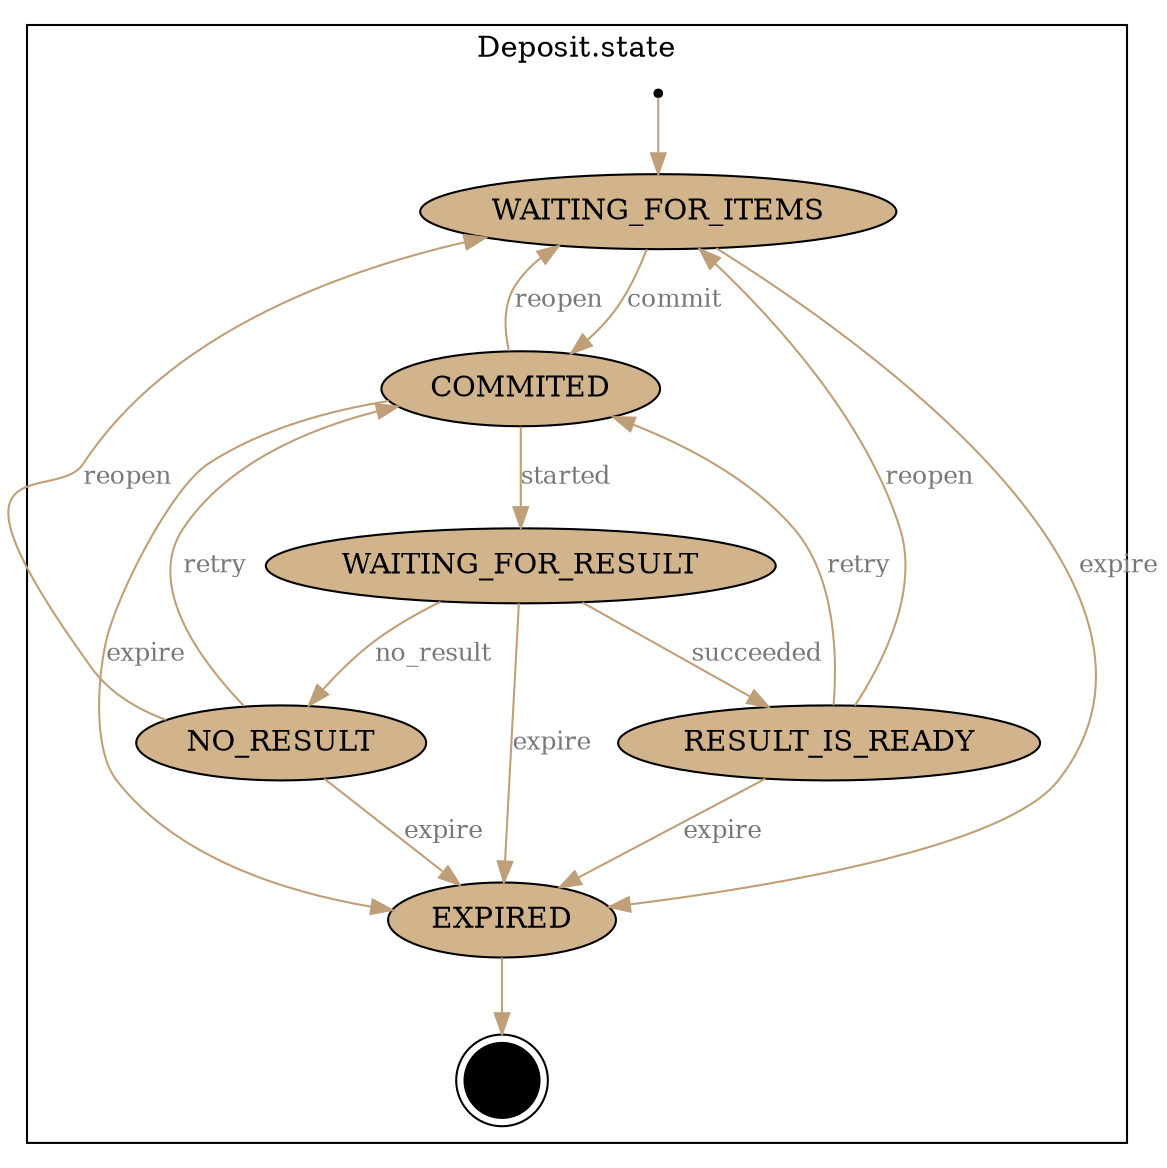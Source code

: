digraph {
  subgraph cluster_pdf_build_deposit_state_diagram {
    graph [label="Deposit.state"]
    rankdir=TB
    size=" 8,11 " // size of output page in inches
    node [shape = circle style = filled fillcolor = black fontcolor = white]
    START [label = "" shape = point]
    END [label = "" shape = doublecircle]
    node [shape = ellipse style=filled fillcolor = " #D2B48C " fontcolor = black]
    edge [fontcolor = " #777777 " color = " #be9f78 " fontsize = 12 ]
    START -> WAITING_FOR_ITEMS 
    WAITING_FOR_ITEMS -> COMMITED [label = "commit"]
    COMMITED -> WAITING_FOR_RESULT [label = "started"]
    WAITING_FOR_RESULT -> RESULT_IS_READY [label = "succeeded"]
    RESULT_IS_READY -> EXPIRED [label = "expire"]
    EXPIRED -> END 
    
    WAITING_FOR_RESULT -> NO_RESULT [label = "no_result"] 
    NO_RESULT -> EXPIRED [label = "expire"]
    WAITING_FOR_ITEMS -> EXPIRED [label = "expire"]
    COMMITED -> EXPIRED [label = "expire"]
    WAITING_FOR_RESULT -> EXPIRED [label = "expire"]
    NO_RESULT -> COMMITED [label = "retry" ]
    RESULT_IS_READY  -> COMMITED [label = "retry" ]

    NO_RESULT -> WAITING_FOR_ITEMS [label = "reopen" ]
    RESULT_IS_READY -> WAITING_FOR_ITEMS [label = "reopen" ]
    COMMITED -> WAITING_FOR_ITEMS [label = "reopen"]
  }
}
